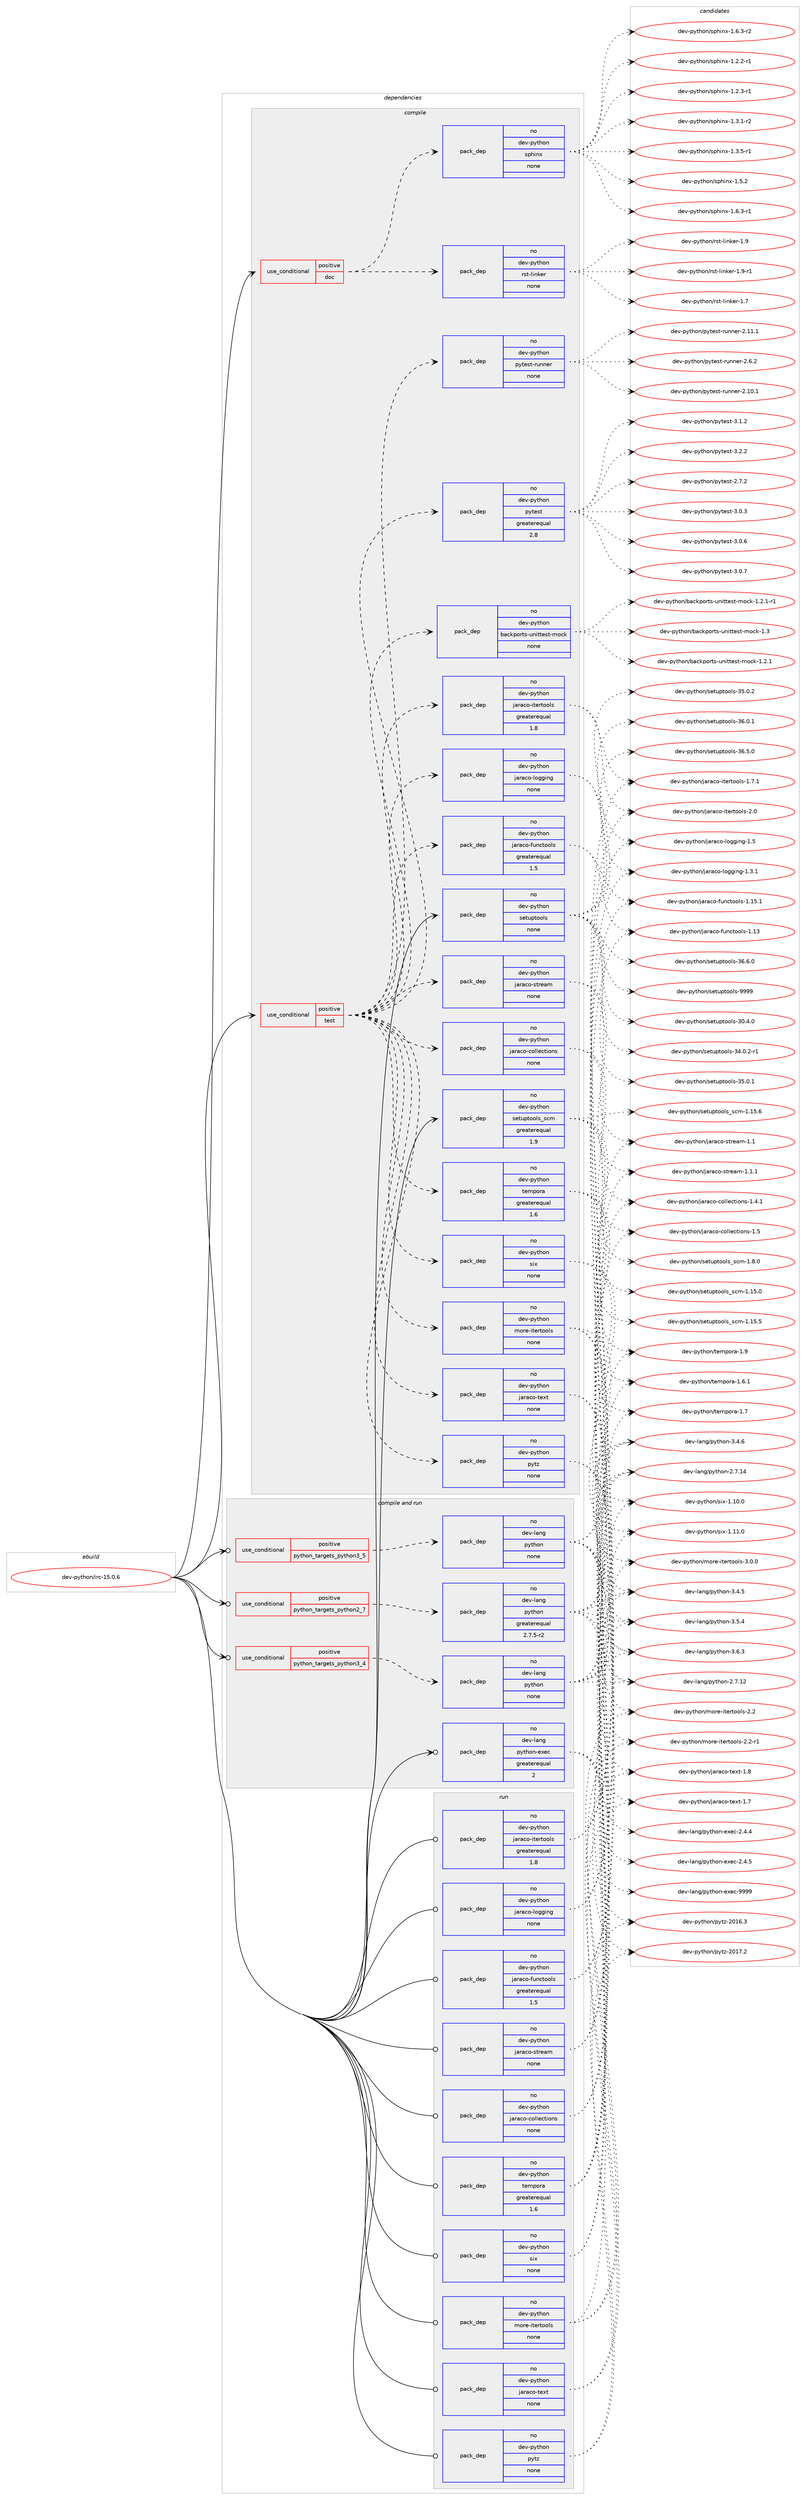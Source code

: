 digraph prolog {

# *************
# Graph options
# *************

newrank=true;
concentrate=true;
compound=true;
graph [rankdir=LR,fontname=Helvetica,fontsize=10,ranksep=1.5];#, ranksep=2.5, nodesep=0.2];
edge  [arrowhead=vee];
node  [fontname=Helvetica,fontsize=10];

# **********
# The ebuild
# **********

subgraph cluster_leftcol {
color=gray;
rank=same;
label=<<i>ebuild</i>>;
id [label="dev-python/irc-15.0.6", color=red, width=4, href="../dev-python/irc-15.0.6.svg"];
}

# ****************
# The dependencies
# ****************

subgraph cluster_midcol {
color=gray;
label=<<i>dependencies</i>>;
subgraph cluster_compile {
fillcolor="#eeeeee";
style=filled;
label=<<i>compile</i>>;
subgraph cond34206 {
dependency162104 [label=<<TABLE BORDER="0" CELLBORDER="1" CELLSPACING="0" CELLPADDING="4"><TR><TD ROWSPAN="3" CELLPADDING="10">use_conditional</TD></TR><TR><TD>positive</TD></TR><TR><TD>doc</TD></TR></TABLE>>, shape=none, color=red];
subgraph pack124046 {
dependency162105 [label=<<TABLE BORDER="0" CELLBORDER="1" CELLSPACING="0" CELLPADDING="4" WIDTH="220"><TR><TD ROWSPAN="6" CELLPADDING="30">pack_dep</TD></TR><TR><TD WIDTH="110">no</TD></TR><TR><TD>dev-python</TD></TR><TR><TD>rst-linker</TD></TR><TR><TD>none</TD></TR><TR><TD></TD></TR></TABLE>>, shape=none, color=blue];
}
dependency162104:e -> dependency162105:w [weight=20,style="dashed",arrowhead="vee"];
subgraph pack124047 {
dependency162106 [label=<<TABLE BORDER="0" CELLBORDER="1" CELLSPACING="0" CELLPADDING="4" WIDTH="220"><TR><TD ROWSPAN="6" CELLPADDING="30">pack_dep</TD></TR><TR><TD WIDTH="110">no</TD></TR><TR><TD>dev-python</TD></TR><TR><TD>sphinx</TD></TR><TR><TD>none</TD></TR><TR><TD></TD></TR></TABLE>>, shape=none, color=blue];
}
dependency162104:e -> dependency162106:w [weight=20,style="dashed",arrowhead="vee"];
}
id:e -> dependency162104:w [weight=20,style="solid",arrowhead="vee"];
subgraph cond34207 {
dependency162107 [label=<<TABLE BORDER="0" CELLBORDER="1" CELLSPACING="0" CELLPADDING="4"><TR><TD ROWSPAN="3" CELLPADDING="10">use_conditional</TD></TR><TR><TD>positive</TD></TR><TR><TD>test</TD></TR></TABLE>>, shape=none, color=red];
subgraph pack124048 {
dependency162108 [label=<<TABLE BORDER="0" CELLBORDER="1" CELLSPACING="0" CELLPADDING="4" WIDTH="220"><TR><TD ROWSPAN="6" CELLPADDING="30">pack_dep</TD></TR><TR><TD WIDTH="110">no</TD></TR><TR><TD>dev-python</TD></TR><TR><TD>jaraco-collections</TD></TR><TR><TD>none</TD></TR><TR><TD></TD></TR></TABLE>>, shape=none, color=blue];
}
dependency162107:e -> dependency162108:w [weight=20,style="dashed",arrowhead="vee"];
subgraph pack124049 {
dependency162109 [label=<<TABLE BORDER="0" CELLBORDER="1" CELLSPACING="0" CELLPADDING="4" WIDTH="220"><TR><TD ROWSPAN="6" CELLPADDING="30">pack_dep</TD></TR><TR><TD WIDTH="110">no</TD></TR><TR><TD>dev-python</TD></TR><TR><TD>jaraco-functools</TD></TR><TR><TD>greaterequal</TD></TR><TR><TD>1.5</TD></TR></TABLE>>, shape=none, color=blue];
}
dependency162107:e -> dependency162109:w [weight=20,style="dashed",arrowhead="vee"];
subgraph pack124050 {
dependency162110 [label=<<TABLE BORDER="0" CELLBORDER="1" CELLSPACING="0" CELLPADDING="4" WIDTH="220"><TR><TD ROWSPAN="6" CELLPADDING="30">pack_dep</TD></TR><TR><TD WIDTH="110">no</TD></TR><TR><TD>dev-python</TD></TR><TR><TD>jaraco-itertools</TD></TR><TR><TD>greaterequal</TD></TR><TR><TD>1.8</TD></TR></TABLE>>, shape=none, color=blue];
}
dependency162107:e -> dependency162110:w [weight=20,style="dashed",arrowhead="vee"];
subgraph pack124051 {
dependency162111 [label=<<TABLE BORDER="0" CELLBORDER="1" CELLSPACING="0" CELLPADDING="4" WIDTH="220"><TR><TD ROWSPAN="6" CELLPADDING="30">pack_dep</TD></TR><TR><TD WIDTH="110">no</TD></TR><TR><TD>dev-python</TD></TR><TR><TD>jaraco-logging</TD></TR><TR><TD>none</TD></TR><TR><TD></TD></TR></TABLE>>, shape=none, color=blue];
}
dependency162107:e -> dependency162111:w [weight=20,style="dashed",arrowhead="vee"];
subgraph pack124052 {
dependency162112 [label=<<TABLE BORDER="0" CELLBORDER="1" CELLSPACING="0" CELLPADDING="4" WIDTH="220"><TR><TD ROWSPAN="6" CELLPADDING="30">pack_dep</TD></TR><TR><TD WIDTH="110">no</TD></TR><TR><TD>dev-python</TD></TR><TR><TD>jaraco-stream</TD></TR><TR><TD>none</TD></TR><TR><TD></TD></TR></TABLE>>, shape=none, color=blue];
}
dependency162107:e -> dependency162112:w [weight=20,style="dashed",arrowhead="vee"];
subgraph pack124053 {
dependency162113 [label=<<TABLE BORDER="0" CELLBORDER="1" CELLSPACING="0" CELLPADDING="4" WIDTH="220"><TR><TD ROWSPAN="6" CELLPADDING="30">pack_dep</TD></TR><TR><TD WIDTH="110">no</TD></TR><TR><TD>dev-python</TD></TR><TR><TD>jaraco-text</TD></TR><TR><TD>none</TD></TR><TR><TD></TD></TR></TABLE>>, shape=none, color=blue];
}
dependency162107:e -> dependency162113:w [weight=20,style="dashed",arrowhead="vee"];
subgraph pack124054 {
dependency162114 [label=<<TABLE BORDER="0" CELLBORDER="1" CELLSPACING="0" CELLPADDING="4" WIDTH="220"><TR><TD ROWSPAN="6" CELLPADDING="30">pack_dep</TD></TR><TR><TD WIDTH="110">no</TD></TR><TR><TD>dev-python</TD></TR><TR><TD>more-itertools</TD></TR><TR><TD>none</TD></TR><TR><TD></TD></TR></TABLE>>, shape=none, color=blue];
}
dependency162107:e -> dependency162114:w [weight=20,style="dashed",arrowhead="vee"];
subgraph pack124055 {
dependency162115 [label=<<TABLE BORDER="0" CELLBORDER="1" CELLSPACING="0" CELLPADDING="4" WIDTH="220"><TR><TD ROWSPAN="6" CELLPADDING="30">pack_dep</TD></TR><TR><TD WIDTH="110">no</TD></TR><TR><TD>dev-python</TD></TR><TR><TD>pytz</TD></TR><TR><TD>none</TD></TR><TR><TD></TD></TR></TABLE>>, shape=none, color=blue];
}
dependency162107:e -> dependency162115:w [weight=20,style="dashed",arrowhead="vee"];
subgraph pack124056 {
dependency162116 [label=<<TABLE BORDER="0" CELLBORDER="1" CELLSPACING="0" CELLPADDING="4" WIDTH="220"><TR><TD ROWSPAN="6" CELLPADDING="30">pack_dep</TD></TR><TR><TD WIDTH="110">no</TD></TR><TR><TD>dev-python</TD></TR><TR><TD>six</TD></TR><TR><TD>none</TD></TR><TR><TD></TD></TR></TABLE>>, shape=none, color=blue];
}
dependency162107:e -> dependency162116:w [weight=20,style="dashed",arrowhead="vee"];
subgraph pack124057 {
dependency162117 [label=<<TABLE BORDER="0" CELLBORDER="1" CELLSPACING="0" CELLPADDING="4" WIDTH="220"><TR><TD ROWSPAN="6" CELLPADDING="30">pack_dep</TD></TR><TR><TD WIDTH="110">no</TD></TR><TR><TD>dev-python</TD></TR><TR><TD>tempora</TD></TR><TR><TD>greaterequal</TD></TR><TR><TD>1.6</TD></TR></TABLE>>, shape=none, color=blue];
}
dependency162107:e -> dependency162117:w [weight=20,style="dashed",arrowhead="vee"];
subgraph pack124058 {
dependency162118 [label=<<TABLE BORDER="0" CELLBORDER="1" CELLSPACING="0" CELLPADDING="4" WIDTH="220"><TR><TD ROWSPAN="6" CELLPADDING="30">pack_dep</TD></TR><TR><TD WIDTH="110">no</TD></TR><TR><TD>dev-python</TD></TR><TR><TD>backports-unittest-mock</TD></TR><TR><TD>none</TD></TR><TR><TD></TD></TR></TABLE>>, shape=none, color=blue];
}
dependency162107:e -> dependency162118:w [weight=20,style="dashed",arrowhead="vee"];
subgraph pack124059 {
dependency162119 [label=<<TABLE BORDER="0" CELLBORDER="1" CELLSPACING="0" CELLPADDING="4" WIDTH="220"><TR><TD ROWSPAN="6" CELLPADDING="30">pack_dep</TD></TR><TR><TD WIDTH="110">no</TD></TR><TR><TD>dev-python</TD></TR><TR><TD>pytest</TD></TR><TR><TD>greaterequal</TD></TR><TR><TD>2.8</TD></TR></TABLE>>, shape=none, color=blue];
}
dependency162107:e -> dependency162119:w [weight=20,style="dashed",arrowhead="vee"];
subgraph pack124060 {
dependency162120 [label=<<TABLE BORDER="0" CELLBORDER="1" CELLSPACING="0" CELLPADDING="4" WIDTH="220"><TR><TD ROWSPAN="6" CELLPADDING="30">pack_dep</TD></TR><TR><TD WIDTH="110">no</TD></TR><TR><TD>dev-python</TD></TR><TR><TD>pytest-runner</TD></TR><TR><TD>none</TD></TR><TR><TD></TD></TR></TABLE>>, shape=none, color=blue];
}
dependency162107:e -> dependency162120:w [weight=20,style="dashed",arrowhead="vee"];
}
id:e -> dependency162107:w [weight=20,style="solid",arrowhead="vee"];
subgraph pack124061 {
dependency162121 [label=<<TABLE BORDER="0" CELLBORDER="1" CELLSPACING="0" CELLPADDING="4" WIDTH="220"><TR><TD ROWSPAN="6" CELLPADDING="30">pack_dep</TD></TR><TR><TD WIDTH="110">no</TD></TR><TR><TD>dev-python</TD></TR><TR><TD>setuptools</TD></TR><TR><TD>none</TD></TR><TR><TD></TD></TR></TABLE>>, shape=none, color=blue];
}
id:e -> dependency162121:w [weight=20,style="solid",arrowhead="vee"];
subgraph pack124062 {
dependency162122 [label=<<TABLE BORDER="0" CELLBORDER="1" CELLSPACING="0" CELLPADDING="4" WIDTH="220"><TR><TD ROWSPAN="6" CELLPADDING="30">pack_dep</TD></TR><TR><TD WIDTH="110">no</TD></TR><TR><TD>dev-python</TD></TR><TR><TD>setuptools_scm</TD></TR><TR><TD>greaterequal</TD></TR><TR><TD>1.9</TD></TR></TABLE>>, shape=none, color=blue];
}
id:e -> dependency162122:w [weight=20,style="solid",arrowhead="vee"];
}
subgraph cluster_compileandrun {
fillcolor="#eeeeee";
style=filled;
label=<<i>compile and run</i>>;
subgraph cond34208 {
dependency162123 [label=<<TABLE BORDER="0" CELLBORDER="1" CELLSPACING="0" CELLPADDING="4"><TR><TD ROWSPAN="3" CELLPADDING="10">use_conditional</TD></TR><TR><TD>positive</TD></TR><TR><TD>python_targets_python2_7</TD></TR></TABLE>>, shape=none, color=red];
subgraph pack124063 {
dependency162124 [label=<<TABLE BORDER="0" CELLBORDER="1" CELLSPACING="0" CELLPADDING="4" WIDTH="220"><TR><TD ROWSPAN="6" CELLPADDING="30">pack_dep</TD></TR><TR><TD WIDTH="110">no</TD></TR><TR><TD>dev-lang</TD></TR><TR><TD>python</TD></TR><TR><TD>greaterequal</TD></TR><TR><TD>2.7.5-r2</TD></TR></TABLE>>, shape=none, color=blue];
}
dependency162123:e -> dependency162124:w [weight=20,style="dashed",arrowhead="vee"];
}
id:e -> dependency162123:w [weight=20,style="solid",arrowhead="odotvee"];
subgraph cond34209 {
dependency162125 [label=<<TABLE BORDER="0" CELLBORDER="1" CELLSPACING="0" CELLPADDING="4"><TR><TD ROWSPAN="3" CELLPADDING="10">use_conditional</TD></TR><TR><TD>positive</TD></TR><TR><TD>python_targets_python3_4</TD></TR></TABLE>>, shape=none, color=red];
subgraph pack124064 {
dependency162126 [label=<<TABLE BORDER="0" CELLBORDER="1" CELLSPACING="0" CELLPADDING="4" WIDTH="220"><TR><TD ROWSPAN="6" CELLPADDING="30">pack_dep</TD></TR><TR><TD WIDTH="110">no</TD></TR><TR><TD>dev-lang</TD></TR><TR><TD>python</TD></TR><TR><TD>none</TD></TR><TR><TD></TD></TR></TABLE>>, shape=none, color=blue];
}
dependency162125:e -> dependency162126:w [weight=20,style="dashed",arrowhead="vee"];
}
id:e -> dependency162125:w [weight=20,style="solid",arrowhead="odotvee"];
subgraph cond34210 {
dependency162127 [label=<<TABLE BORDER="0" CELLBORDER="1" CELLSPACING="0" CELLPADDING="4"><TR><TD ROWSPAN="3" CELLPADDING="10">use_conditional</TD></TR><TR><TD>positive</TD></TR><TR><TD>python_targets_python3_5</TD></TR></TABLE>>, shape=none, color=red];
subgraph pack124065 {
dependency162128 [label=<<TABLE BORDER="0" CELLBORDER="1" CELLSPACING="0" CELLPADDING="4" WIDTH="220"><TR><TD ROWSPAN="6" CELLPADDING="30">pack_dep</TD></TR><TR><TD WIDTH="110">no</TD></TR><TR><TD>dev-lang</TD></TR><TR><TD>python</TD></TR><TR><TD>none</TD></TR><TR><TD></TD></TR></TABLE>>, shape=none, color=blue];
}
dependency162127:e -> dependency162128:w [weight=20,style="dashed",arrowhead="vee"];
}
id:e -> dependency162127:w [weight=20,style="solid",arrowhead="odotvee"];
subgraph pack124066 {
dependency162129 [label=<<TABLE BORDER="0" CELLBORDER="1" CELLSPACING="0" CELLPADDING="4" WIDTH="220"><TR><TD ROWSPAN="6" CELLPADDING="30">pack_dep</TD></TR><TR><TD WIDTH="110">no</TD></TR><TR><TD>dev-lang</TD></TR><TR><TD>python-exec</TD></TR><TR><TD>greaterequal</TD></TR><TR><TD>2</TD></TR></TABLE>>, shape=none, color=blue];
}
id:e -> dependency162129:w [weight=20,style="solid",arrowhead="odotvee"];
}
subgraph cluster_run {
fillcolor="#eeeeee";
style=filled;
label=<<i>run</i>>;
subgraph pack124067 {
dependency162130 [label=<<TABLE BORDER="0" CELLBORDER="1" CELLSPACING="0" CELLPADDING="4" WIDTH="220"><TR><TD ROWSPAN="6" CELLPADDING="30">pack_dep</TD></TR><TR><TD WIDTH="110">no</TD></TR><TR><TD>dev-python</TD></TR><TR><TD>jaraco-collections</TD></TR><TR><TD>none</TD></TR><TR><TD></TD></TR></TABLE>>, shape=none, color=blue];
}
id:e -> dependency162130:w [weight=20,style="solid",arrowhead="odot"];
subgraph pack124068 {
dependency162131 [label=<<TABLE BORDER="0" CELLBORDER="1" CELLSPACING="0" CELLPADDING="4" WIDTH="220"><TR><TD ROWSPAN="6" CELLPADDING="30">pack_dep</TD></TR><TR><TD WIDTH="110">no</TD></TR><TR><TD>dev-python</TD></TR><TR><TD>jaraco-functools</TD></TR><TR><TD>greaterequal</TD></TR><TR><TD>1.5</TD></TR></TABLE>>, shape=none, color=blue];
}
id:e -> dependency162131:w [weight=20,style="solid",arrowhead="odot"];
subgraph pack124069 {
dependency162132 [label=<<TABLE BORDER="0" CELLBORDER="1" CELLSPACING="0" CELLPADDING="4" WIDTH="220"><TR><TD ROWSPAN="6" CELLPADDING="30">pack_dep</TD></TR><TR><TD WIDTH="110">no</TD></TR><TR><TD>dev-python</TD></TR><TR><TD>jaraco-itertools</TD></TR><TR><TD>greaterequal</TD></TR><TR><TD>1.8</TD></TR></TABLE>>, shape=none, color=blue];
}
id:e -> dependency162132:w [weight=20,style="solid",arrowhead="odot"];
subgraph pack124070 {
dependency162133 [label=<<TABLE BORDER="0" CELLBORDER="1" CELLSPACING="0" CELLPADDING="4" WIDTH="220"><TR><TD ROWSPAN="6" CELLPADDING="30">pack_dep</TD></TR><TR><TD WIDTH="110">no</TD></TR><TR><TD>dev-python</TD></TR><TR><TD>jaraco-logging</TD></TR><TR><TD>none</TD></TR><TR><TD></TD></TR></TABLE>>, shape=none, color=blue];
}
id:e -> dependency162133:w [weight=20,style="solid",arrowhead="odot"];
subgraph pack124071 {
dependency162134 [label=<<TABLE BORDER="0" CELLBORDER="1" CELLSPACING="0" CELLPADDING="4" WIDTH="220"><TR><TD ROWSPAN="6" CELLPADDING="30">pack_dep</TD></TR><TR><TD WIDTH="110">no</TD></TR><TR><TD>dev-python</TD></TR><TR><TD>jaraco-stream</TD></TR><TR><TD>none</TD></TR><TR><TD></TD></TR></TABLE>>, shape=none, color=blue];
}
id:e -> dependency162134:w [weight=20,style="solid",arrowhead="odot"];
subgraph pack124072 {
dependency162135 [label=<<TABLE BORDER="0" CELLBORDER="1" CELLSPACING="0" CELLPADDING="4" WIDTH="220"><TR><TD ROWSPAN="6" CELLPADDING="30">pack_dep</TD></TR><TR><TD WIDTH="110">no</TD></TR><TR><TD>dev-python</TD></TR><TR><TD>jaraco-text</TD></TR><TR><TD>none</TD></TR><TR><TD></TD></TR></TABLE>>, shape=none, color=blue];
}
id:e -> dependency162135:w [weight=20,style="solid",arrowhead="odot"];
subgraph pack124073 {
dependency162136 [label=<<TABLE BORDER="0" CELLBORDER="1" CELLSPACING="0" CELLPADDING="4" WIDTH="220"><TR><TD ROWSPAN="6" CELLPADDING="30">pack_dep</TD></TR><TR><TD WIDTH="110">no</TD></TR><TR><TD>dev-python</TD></TR><TR><TD>more-itertools</TD></TR><TR><TD>none</TD></TR><TR><TD></TD></TR></TABLE>>, shape=none, color=blue];
}
id:e -> dependency162136:w [weight=20,style="solid",arrowhead="odot"];
subgraph pack124074 {
dependency162137 [label=<<TABLE BORDER="0" CELLBORDER="1" CELLSPACING="0" CELLPADDING="4" WIDTH="220"><TR><TD ROWSPAN="6" CELLPADDING="30">pack_dep</TD></TR><TR><TD WIDTH="110">no</TD></TR><TR><TD>dev-python</TD></TR><TR><TD>pytz</TD></TR><TR><TD>none</TD></TR><TR><TD></TD></TR></TABLE>>, shape=none, color=blue];
}
id:e -> dependency162137:w [weight=20,style="solid",arrowhead="odot"];
subgraph pack124075 {
dependency162138 [label=<<TABLE BORDER="0" CELLBORDER="1" CELLSPACING="0" CELLPADDING="4" WIDTH="220"><TR><TD ROWSPAN="6" CELLPADDING="30">pack_dep</TD></TR><TR><TD WIDTH="110">no</TD></TR><TR><TD>dev-python</TD></TR><TR><TD>six</TD></TR><TR><TD>none</TD></TR><TR><TD></TD></TR></TABLE>>, shape=none, color=blue];
}
id:e -> dependency162138:w [weight=20,style="solid",arrowhead="odot"];
subgraph pack124076 {
dependency162139 [label=<<TABLE BORDER="0" CELLBORDER="1" CELLSPACING="0" CELLPADDING="4" WIDTH="220"><TR><TD ROWSPAN="6" CELLPADDING="30">pack_dep</TD></TR><TR><TD WIDTH="110">no</TD></TR><TR><TD>dev-python</TD></TR><TR><TD>tempora</TD></TR><TR><TD>greaterequal</TD></TR><TR><TD>1.6</TD></TR></TABLE>>, shape=none, color=blue];
}
id:e -> dependency162139:w [weight=20,style="solid",arrowhead="odot"];
}
}

# **************
# The candidates
# **************

subgraph cluster_choices {
rank=same;
color=gray;
label=<<i>candidates</i>>;

subgraph choice124046 {
color=black;
nodesep=1;
choice10010111845112121116104111110471141151164510810511010710111445494655 [label="dev-python/rst-linker-1.7", color=red, width=4,href="../dev-python/rst-linker-1.7.svg"];
choice10010111845112121116104111110471141151164510810511010710111445494657 [label="dev-python/rst-linker-1.9", color=red, width=4,href="../dev-python/rst-linker-1.9.svg"];
choice100101118451121211161041111104711411511645108105110107101114454946574511449 [label="dev-python/rst-linker-1.9-r1", color=red, width=4,href="../dev-python/rst-linker-1.9-r1.svg"];
dependency162105:e -> choice10010111845112121116104111110471141151164510810511010710111445494655:w [style=dotted,weight="100"];
dependency162105:e -> choice10010111845112121116104111110471141151164510810511010710111445494657:w [style=dotted,weight="100"];
dependency162105:e -> choice100101118451121211161041111104711411511645108105110107101114454946574511449:w [style=dotted,weight="100"];
}
subgraph choice124047 {
color=black;
nodesep=1;
choice10010111845112121116104111110471151121041051101204549465046504511449 [label="dev-python/sphinx-1.2.2-r1", color=red, width=4,href="../dev-python/sphinx-1.2.2-r1.svg"];
choice10010111845112121116104111110471151121041051101204549465046514511449 [label="dev-python/sphinx-1.2.3-r1", color=red, width=4,href="../dev-python/sphinx-1.2.3-r1.svg"];
choice10010111845112121116104111110471151121041051101204549465146494511450 [label="dev-python/sphinx-1.3.1-r2", color=red, width=4,href="../dev-python/sphinx-1.3.1-r2.svg"];
choice10010111845112121116104111110471151121041051101204549465146534511449 [label="dev-python/sphinx-1.3.5-r1", color=red, width=4,href="../dev-python/sphinx-1.3.5-r1.svg"];
choice1001011184511212111610411111047115112104105110120454946534650 [label="dev-python/sphinx-1.5.2", color=red, width=4,href="../dev-python/sphinx-1.5.2.svg"];
choice10010111845112121116104111110471151121041051101204549465446514511449 [label="dev-python/sphinx-1.6.3-r1", color=red, width=4,href="../dev-python/sphinx-1.6.3-r1.svg"];
choice10010111845112121116104111110471151121041051101204549465446514511450 [label="dev-python/sphinx-1.6.3-r2", color=red, width=4,href="../dev-python/sphinx-1.6.3-r2.svg"];
dependency162106:e -> choice10010111845112121116104111110471151121041051101204549465046504511449:w [style=dotted,weight="100"];
dependency162106:e -> choice10010111845112121116104111110471151121041051101204549465046514511449:w [style=dotted,weight="100"];
dependency162106:e -> choice10010111845112121116104111110471151121041051101204549465146494511450:w [style=dotted,weight="100"];
dependency162106:e -> choice10010111845112121116104111110471151121041051101204549465146534511449:w [style=dotted,weight="100"];
dependency162106:e -> choice1001011184511212111610411111047115112104105110120454946534650:w [style=dotted,weight="100"];
dependency162106:e -> choice10010111845112121116104111110471151121041051101204549465446514511449:w [style=dotted,weight="100"];
dependency162106:e -> choice10010111845112121116104111110471151121041051101204549465446514511450:w [style=dotted,weight="100"];
}
subgraph choice124048 {
color=black;
nodesep=1;
choice1001011184511212111610411111047106971149799111459911110810810199116105111110115454946524649 [label="dev-python/jaraco-collections-1.4.1", color=red, width=4,href="../dev-python/jaraco-collections-1.4.1.svg"];
choice100101118451121211161041111104710697114979911145991111081081019911610511111011545494653 [label="dev-python/jaraco-collections-1.5", color=red, width=4,href="../dev-python/jaraco-collections-1.5.svg"];
dependency162108:e -> choice1001011184511212111610411111047106971149799111459911110810810199116105111110115454946524649:w [style=dotted,weight="100"];
dependency162108:e -> choice100101118451121211161041111104710697114979911145991111081081019911610511111011545494653:w [style=dotted,weight="100"];
}
subgraph choice124049 {
color=black;
nodesep=1;
choice100101118451121211161041111104710697114979911145102117110991161111111081154549464951 [label="dev-python/jaraco-functools-1.13", color=red, width=4,href="../dev-python/jaraco-functools-1.13.svg"];
choice1001011184511212111610411111047106971149799111451021171109911611111110811545494649534649 [label="dev-python/jaraco-functools-1.15.1", color=red, width=4,href="../dev-python/jaraco-functools-1.15.1.svg"];
dependency162109:e -> choice100101118451121211161041111104710697114979911145102117110991161111111081154549464951:w [style=dotted,weight="100"];
dependency162109:e -> choice1001011184511212111610411111047106971149799111451021171109911611111110811545494649534649:w [style=dotted,weight="100"];
}
subgraph choice124050 {
color=black;
nodesep=1;
choice100101118451121211161041111104710697114979911145105116101114116111111108115454946554649 [label="dev-python/jaraco-itertools-1.7.1", color=red, width=4,href="../dev-python/jaraco-itertools-1.7.1.svg"];
choice10010111845112121116104111110471069711497991114510511610111411611111110811545504648 [label="dev-python/jaraco-itertools-2.0", color=red, width=4,href="../dev-python/jaraco-itertools-2.0.svg"];
dependency162110:e -> choice100101118451121211161041111104710697114979911145105116101114116111111108115454946554649:w [style=dotted,weight="100"];
dependency162110:e -> choice10010111845112121116104111110471069711497991114510511610111411611111110811545504648:w [style=dotted,weight="100"];
}
subgraph choice124051 {
color=black;
nodesep=1;
choice100101118451121211161041111104710697114979911145108111103103105110103454946514649 [label="dev-python/jaraco-logging-1.3.1", color=red, width=4,href="../dev-python/jaraco-logging-1.3.1.svg"];
choice10010111845112121116104111110471069711497991114510811110310310511010345494653 [label="dev-python/jaraco-logging-1.5", color=red, width=4,href="../dev-python/jaraco-logging-1.5.svg"];
dependency162111:e -> choice100101118451121211161041111104710697114979911145108111103103105110103454946514649:w [style=dotted,weight="100"];
dependency162111:e -> choice10010111845112121116104111110471069711497991114510811110310310511010345494653:w [style=dotted,weight="100"];
}
subgraph choice124052 {
color=black;
nodesep=1;
choice1001011184511212111610411111047106971149799111451151161141019710945494649 [label="dev-python/jaraco-stream-1.1", color=red, width=4,href="../dev-python/jaraco-stream-1.1.svg"];
choice10010111845112121116104111110471069711497991114511511611410197109454946494649 [label="dev-python/jaraco-stream-1.1.1", color=red, width=4,href="../dev-python/jaraco-stream-1.1.1.svg"];
dependency162112:e -> choice1001011184511212111610411111047106971149799111451151161141019710945494649:w [style=dotted,weight="100"];
dependency162112:e -> choice10010111845112121116104111110471069711497991114511511611410197109454946494649:w [style=dotted,weight="100"];
}
subgraph choice124053 {
color=black;
nodesep=1;
choice10010111845112121116104111110471069711497991114511610112011645494655 [label="dev-python/jaraco-text-1.7", color=red, width=4,href="../dev-python/jaraco-text-1.7.svg"];
choice10010111845112121116104111110471069711497991114511610112011645494656 [label="dev-python/jaraco-text-1.8", color=red, width=4,href="../dev-python/jaraco-text-1.8.svg"];
dependency162113:e -> choice10010111845112121116104111110471069711497991114511610112011645494655:w [style=dotted,weight="100"];
dependency162113:e -> choice10010111845112121116104111110471069711497991114511610112011645494656:w [style=dotted,weight="100"];
}
subgraph choice124054 {
color=black;
nodesep=1;
choice10010111845112121116104111110471091111141014510511610111411611111110811545504650 [label="dev-python/more-itertools-2.2", color=red, width=4,href="../dev-python/more-itertools-2.2.svg"];
choice100101118451121211161041111104710911111410145105116101114116111111108115455046504511449 [label="dev-python/more-itertools-2.2-r1", color=red, width=4,href="../dev-python/more-itertools-2.2-r1.svg"];
choice100101118451121211161041111104710911111410145105116101114116111111108115455146484648 [label="dev-python/more-itertools-3.0.0", color=red, width=4,href="../dev-python/more-itertools-3.0.0.svg"];
dependency162114:e -> choice10010111845112121116104111110471091111141014510511610111411611111110811545504650:w [style=dotted,weight="100"];
dependency162114:e -> choice100101118451121211161041111104710911111410145105116101114116111111108115455046504511449:w [style=dotted,weight="100"];
dependency162114:e -> choice100101118451121211161041111104710911111410145105116101114116111111108115455146484648:w [style=dotted,weight="100"];
}
subgraph choice124055 {
color=black;
nodesep=1;
choice100101118451121211161041111104711212111612245504849544651 [label="dev-python/pytz-2016.3", color=red, width=4,href="../dev-python/pytz-2016.3.svg"];
choice100101118451121211161041111104711212111612245504849554650 [label="dev-python/pytz-2017.2", color=red, width=4,href="../dev-python/pytz-2017.2.svg"];
dependency162115:e -> choice100101118451121211161041111104711212111612245504849544651:w [style=dotted,weight="100"];
dependency162115:e -> choice100101118451121211161041111104711212111612245504849554650:w [style=dotted,weight="100"];
}
subgraph choice124056 {
color=black;
nodesep=1;
choice100101118451121211161041111104711510512045494649484648 [label="dev-python/six-1.10.0", color=red, width=4,href="../dev-python/six-1.10.0.svg"];
choice100101118451121211161041111104711510512045494649494648 [label="dev-python/six-1.11.0", color=red, width=4,href="../dev-python/six-1.11.0.svg"];
dependency162116:e -> choice100101118451121211161041111104711510512045494649484648:w [style=dotted,weight="100"];
dependency162116:e -> choice100101118451121211161041111104711510512045494649494648:w [style=dotted,weight="100"];
}
subgraph choice124057 {
color=black;
nodesep=1;
choice100101118451121211161041111104711610110911211111497454946544649 [label="dev-python/tempora-1.6.1", color=red, width=4,href="../dev-python/tempora-1.6.1.svg"];
choice10010111845112121116104111110471161011091121111149745494655 [label="dev-python/tempora-1.7", color=red, width=4,href="../dev-python/tempora-1.7.svg"];
choice10010111845112121116104111110471161011091121111149745494657 [label="dev-python/tempora-1.9", color=red, width=4,href="../dev-python/tempora-1.9.svg"];
dependency162117:e -> choice100101118451121211161041111104711610110911211111497454946544649:w [style=dotted,weight="100"];
dependency162117:e -> choice10010111845112121116104111110471161011091121111149745494655:w [style=dotted,weight="100"];
dependency162117:e -> choice10010111845112121116104111110471161011091121111149745494657:w [style=dotted,weight="100"];
}
subgraph choice124058 {
color=black;
nodesep=1;
choice1001011184511212111610411111047989799107112111114116115451171101051161161011151164510911199107454946504649 [label="dev-python/backports-unittest-mock-1.2.1", color=red, width=4,href="../dev-python/backports-unittest-mock-1.2.1.svg"];
choice10010111845112121116104111110479897991071121111141161154511711010511611610111511645109111991074549465046494511449 [label="dev-python/backports-unittest-mock-1.2.1-r1", color=red, width=4,href="../dev-python/backports-unittest-mock-1.2.1-r1.svg"];
choice100101118451121211161041111104798979910711211111411611545117110105116116101115116451091119910745494651 [label="dev-python/backports-unittest-mock-1.3", color=red, width=4,href="../dev-python/backports-unittest-mock-1.3.svg"];
dependency162118:e -> choice1001011184511212111610411111047989799107112111114116115451171101051161161011151164510911199107454946504649:w [style=dotted,weight="100"];
dependency162118:e -> choice10010111845112121116104111110479897991071121111141161154511711010511611610111511645109111991074549465046494511449:w [style=dotted,weight="100"];
dependency162118:e -> choice100101118451121211161041111104798979910711211111411611545117110105116116101115116451091119910745494651:w [style=dotted,weight="100"];
}
subgraph choice124059 {
color=black;
nodesep=1;
choice1001011184511212111610411111047112121116101115116455046554650 [label="dev-python/pytest-2.7.2", color=red, width=4,href="../dev-python/pytest-2.7.2.svg"];
choice1001011184511212111610411111047112121116101115116455146484651 [label="dev-python/pytest-3.0.3", color=red, width=4,href="../dev-python/pytest-3.0.3.svg"];
choice1001011184511212111610411111047112121116101115116455146484654 [label="dev-python/pytest-3.0.6", color=red, width=4,href="../dev-python/pytest-3.0.6.svg"];
choice1001011184511212111610411111047112121116101115116455146484655 [label="dev-python/pytest-3.0.7", color=red, width=4,href="../dev-python/pytest-3.0.7.svg"];
choice1001011184511212111610411111047112121116101115116455146494650 [label="dev-python/pytest-3.1.2", color=red, width=4,href="../dev-python/pytest-3.1.2.svg"];
choice1001011184511212111610411111047112121116101115116455146504650 [label="dev-python/pytest-3.2.2", color=red, width=4,href="../dev-python/pytest-3.2.2.svg"];
dependency162119:e -> choice1001011184511212111610411111047112121116101115116455046554650:w [style=dotted,weight="100"];
dependency162119:e -> choice1001011184511212111610411111047112121116101115116455146484651:w [style=dotted,weight="100"];
dependency162119:e -> choice1001011184511212111610411111047112121116101115116455146484654:w [style=dotted,weight="100"];
dependency162119:e -> choice1001011184511212111610411111047112121116101115116455146484655:w [style=dotted,weight="100"];
dependency162119:e -> choice1001011184511212111610411111047112121116101115116455146494650:w [style=dotted,weight="100"];
dependency162119:e -> choice1001011184511212111610411111047112121116101115116455146504650:w [style=dotted,weight="100"];
}
subgraph choice124060 {
color=black;
nodesep=1;
choice10010111845112121116104111110471121211161011151164511411711011010111445504649484649 [label="dev-python/pytest-runner-2.10.1", color=red, width=4,href="../dev-python/pytest-runner-2.10.1.svg"];
choice10010111845112121116104111110471121211161011151164511411711011010111445504649494649 [label="dev-python/pytest-runner-2.11.1", color=red, width=4,href="../dev-python/pytest-runner-2.11.1.svg"];
choice100101118451121211161041111104711212111610111511645114117110110101114455046544650 [label="dev-python/pytest-runner-2.6.2", color=red, width=4,href="../dev-python/pytest-runner-2.6.2.svg"];
dependency162120:e -> choice10010111845112121116104111110471121211161011151164511411711011010111445504649484649:w [style=dotted,weight="100"];
dependency162120:e -> choice10010111845112121116104111110471121211161011151164511411711011010111445504649494649:w [style=dotted,weight="100"];
dependency162120:e -> choice100101118451121211161041111104711212111610111511645114117110110101114455046544650:w [style=dotted,weight="100"];
}
subgraph choice124061 {
color=black;
nodesep=1;
choice100101118451121211161041111104711510111611711211611111110811545514846524648 [label="dev-python/setuptools-30.4.0", color=red, width=4,href="../dev-python/setuptools-30.4.0.svg"];
choice1001011184511212111610411111047115101116117112116111111108115455152464846504511449 [label="dev-python/setuptools-34.0.2-r1", color=red, width=4,href="../dev-python/setuptools-34.0.2-r1.svg"];
choice100101118451121211161041111104711510111611711211611111110811545515346484649 [label="dev-python/setuptools-35.0.1", color=red, width=4,href="../dev-python/setuptools-35.0.1.svg"];
choice100101118451121211161041111104711510111611711211611111110811545515346484650 [label="dev-python/setuptools-35.0.2", color=red, width=4,href="../dev-python/setuptools-35.0.2.svg"];
choice100101118451121211161041111104711510111611711211611111110811545515446484649 [label="dev-python/setuptools-36.0.1", color=red, width=4,href="../dev-python/setuptools-36.0.1.svg"];
choice100101118451121211161041111104711510111611711211611111110811545515446534648 [label="dev-python/setuptools-36.5.0", color=red, width=4,href="../dev-python/setuptools-36.5.0.svg"];
choice100101118451121211161041111104711510111611711211611111110811545515446544648 [label="dev-python/setuptools-36.6.0", color=red, width=4,href="../dev-python/setuptools-36.6.0.svg"];
choice10010111845112121116104111110471151011161171121161111111081154557575757 [label="dev-python/setuptools-9999", color=red, width=4,href="../dev-python/setuptools-9999.svg"];
dependency162121:e -> choice100101118451121211161041111104711510111611711211611111110811545514846524648:w [style=dotted,weight="100"];
dependency162121:e -> choice1001011184511212111610411111047115101116117112116111111108115455152464846504511449:w [style=dotted,weight="100"];
dependency162121:e -> choice100101118451121211161041111104711510111611711211611111110811545515346484649:w [style=dotted,weight="100"];
dependency162121:e -> choice100101118451121211161041111104711510111611711211611111110811545515346484650:w [style=dotted,weight="100"];
dependency162121:e -> choice100101118451121211161041111104711510111611711211611111110811545515446484649:w [style=dotted,weight="100"];
dependency162121:e -> choice100101118451121211161041111104711510111611711211611111110811545515446534648:w [style=dotted,weight="100"];
dependency162121:e -> choice100101118451121211161041111104711510111611711211611111110811545515446544648:w [style=dotted,weight="100"];
dependency162121:e -> choice10010111845112121116104111110471151011161171121161111111081154557575757:w [style=dotted,weight="100"];
}
subgraph choice124062 {
color=black;
nodesep=1;
choice1001011184511212111610411111047115101116117112116111111108115951159910945494649534648 [label="dev-python/setuptools_scm-1.15.0", color=red, width=4,href="../dev-python/setuptools_scm-1.15.0.svg"];
choice1001011184511212111610411111047115101116117112116111111108115951159910945494649534653 [label="dev-python/setuptools_scm-1.15.5", color=red, width=4,href="../dev-python/setuptools_scm-1.15.5.svg"];
choice1001011184511212111610411111047115101116117112116111111108115951159910945494649534654 [label="dev-python/setuptools_scm-1.15.6", color=red, width=4,href="../dev-python/setuptools_scm-1.15.6.svg"];
choice10010111845112121116104111110471151011161171121161111111081159511599109454946564648 [label="dev-python/setuptools_scm-1.8.0", color=red, width=4,href="../dev-python/setuptools_scm-1.8.0.svg"];
dependency162122:e -> choice1001011184511212111610411111047115101116117112116111111108115951159910945494649534648:w [style=dotted,weight="100"];
dependency162122:e -> choice1001011184511212111610411111047115101116117112116111111108115951159910945494649534653:w [style=dotted,weight="100"];
dependency162122:e -> choice1001011184511212111610411111047115101116117112116111111108115951159910945494649534654:w [style=dotted,weight="100"];
dependency162122:e -> choice10010111845112121116104111110471151011161171121161111111081159511599109454946564648:w [style=dotted,weight="100"];
}
subgraph choice124063 {
color=black;
nodesep=1;
choice10010111845108971101034711212111610411111045504655464950 [label="dev-lang/python-2.7.12", color=red, width=4,href="../dev-lang/python-2.7.12.svg"];
choice10010111845108971101034711212111610411111045504655464952 [label="dev-lang/python-2.7.14", color=red, width=4,href="../dev-lang/python-2.7.14.svg"];
choice100101118451089711010347112121116104111110455146524653 [label="dev-lang/python-3.4.5", color=red, width=4,href="../dev-lang/python-3.4.5.svg"];
choice100101118451089711010347112121116104111110455146524654 [label="dev-lang/python-3.4.6", color=red, width=4,href="../dev-lang/python-3.4.6.svg"];
choice100101118451089711010347112121116104111110455146534652 [label="dev-lang/python-3.5.4", color=red, width=4,href="../dev-lang/python-3.5.4.svg"];
choice100101118451089711010347112121116104111110455146544651 [label="dev-lang/python-3.6.3", color=red, width=4,href="../dev-lang/python-3.6.3.svg"];
dependency162124:e -> choice10010111845108971101034711212111610411111045504655464950:w [style=dotted,weight="100"];
dependency162124:e -> choice10010111845108971101034711212111610411111045504655464952:w [style=dotted,weight="100"];
dependency162124:e -> choice100101118451089711010347112121116104111110455146524653:w [style=dotted,weight="100"];
dependency162124:e -> choice100101118451089711010347112121116104111110455146524654:w [style=dotted,weight="100"];
dependency162124:e -> choice100101118451089711010347112121116104111110455146534652:w [style=dotted,weight="100"];
dependency162124:e -> choice100101118451089711010347112121116104111110455146544651:w [style=dotted,weight="100"];
}
subgraph choice124064 {
color=black;
nodesep=1;
choice10010111845108971101034711212111610411111045504655464950 [label="dev-lang/python-2.7.12", color=red, width=4,href="../dev-lang/python-2.7.12.svg"];
choice10010111845108971101034711212111610411111045504655464952 [label="dev-lang/python-2.7.14", color=red, width=4,href="../dev-lang/python-2.7.14.svg"];
choice100101118451089711010347112121116104111110455146524653 [label="dev-lang/python-3.4.5", color=red, width=4,href="../dev-lang/python-3.4.5.svg"];
choice100101118451089711010347112121116104111110455146524654 [label="dev-lang/python-3.4.6", color=red, width=4,href="../dev-lang/python-3.4.6.svg"];
choice100101118451089711010347112121116104111110455146534652 [label="dev-lang/python-3.5.4", color=red, width=4,href="../dev-lang/python-3.5.4.svg"];
choice100101118451089711010347112121116104111110455146544651 [label="dev-lang/python-3.6.3", color=red, width=4,href="../dev-lang/python-3.6.3.svg"];
dependency162126:e -> choice10010111845108971101034711212111610411111045504655464950:w [style=dotted,weight="100"];
dependency162126:e -> choice10010111845108971101034711212111610411111045504655464952:w [style=dotted,weight="100"];
dependency162126:e -> choice100101118451089711010347112121116104111110455146524653:w [style=dotted,weight="100"];
dependency162126:e -> choice100101118451089711010347112121116104111110455146524654:w [style=dotted,weight="100"];
dependency162126:e -> choice100101118451089711010347112121116104111110455146534652:w [style=dotted,weight="100"];
dependency162126:e -> choice100101118451089711010347112121116104111110455146544651:w [style=dotted,weight="100"];
}
subgraph choice124065 {
color=black;
nodesep=1;
choice10010111845108971101034711212111610411111045504655464950 [label="dev-lang/python-2.7.12", color=red, width=4,href="../dev-lang/python-2.7.12.svg"];
choice10010111845108971101034711212111610411111045504655464952 [label="dev-lang/python-2.7.14", color=red, width=4,href="../dev-lang/python-2.7.14.svg"];
choice100101118451089711010347112121116104111110455146524653 [label="dev-lang/python-3.4.5", color=red, width=4,href="../dev-lang/python-3.4.5.svg"];
choice100101118451089711010347112121116104111110455146524654 [label="dev-lang/python-3.4.6", color=red, width=4,href="../dev-lang/python-3.4.6.svg"];
choice100101118451089711010347112121116104111110455146534652 [label="dev-lang/python-3.5.4", color=red, width=4,href="../dev-lang/python-3.5.4.svg"];
choice100101118451089711010347112121116104111110455146544651 [label="dev-lang/python-3.6.3", color=red, width=4,href="../dev-lang/python-3.6.3.svg"];
dependency162128:e -> choice10010111845108971101034711212111610411111045504655464950:w [style=dotted,weight="100"];
dependency162128:e -> choice10010111845108971101034711212111610411111045504655464952:w [style=dotted,weight="100"];
dependency162128:e -> choice100101118451089711010347112121116104111110455146524653:w [style=dotted,weight="100"];
dependency162128:e -> choice100101118451089711010347112121116104111110455146524654:w [style=dotted,weight="100"];
dependency162128:e -> choice100101118451089711010347112121116104111110455146534652:w [style=dotted,weight="100"];
dependency162128:e -> choice100101118451089711010347112121116104111110455146544651:w [style=dotted,weight="100"];
}
subgraph choice124066 {
color=black;
nodesep=1;
choice1001011184510897110103471121211161041111104510112010199455046524652 [label="dev-lang/python-exec-2.4.4", color=red, width=4,href="../dev-lang/python-exec-2.4.4.svg"];
choice1001011184510897110103471121211161041111104510112010199455046524653 [label="dev-lang/python-exec-2.4.5", color=red, width=4,href="../dev-lang/python-exec-2.4.5.svg"];
choice10010111845108971101034711212111610411111045101120101994557575757 [label="dev-lang/python-exec-9999", color=red, width=4,href="../dev-lang/python-exec-9999.svg"];
dependency162129:e -> choice1001011184510897110103471121211161041111104510112010199455046524652:w [style=dotted,weight="100"];
dependency162129:e -> choice1001011184510897110103471121211161041111104510112010199455046524653:w [style=dotted,weight="100"];
dependency162129:e -> choice10010111845108971101034711212111610411111045101120101994557575757:w [style=dotted,weight="100"];
}
subgraph choice124067 {
color=black;
nodesep=1;
choice1001011184511212111610411111047106971149799111459911110810810199116105111110115454946524649 [label="dev-python/jaraco-collections-1.4.1", color=red, width=4,href="../dev-python/jaraco-collections-1.4.1.svg"];
choice100101118451121211161041111104710697114979911145991111081081019911610511111011545494653 [label="dev-python/jaraco-collections-1.5", color=red, width=4,href="../dev-python/jaraco-collections-1.5.svg"];
dependency162130:e -> choice1001011184511212111610411111047106971149799111459911110810810199116105111110115454946524649:w [style=dotted,weight="100"];
dependency162130:e -> choice100101118451121211161041111104710697114979911145991111081081019911610511111011545494653:w [style=dotted,weight="100"];
}
subgraph choice124068 {
color=black;
nodesep=1;
choice100101118451121211161041111104710697114979911145102117110991161111111081154549464951 [label="dev-python/jaraco-functools-1.13", color=red, width=4,href="../dev-python/jaraco-functools-1.13.svg"];
choice1001011184511212111610411111047106971149799111451021171109911611111110811545494649534649 [label="dev-python/jaraco-functools-1.15.1", color=red, width=4,href="../dev-python/jaraco-functools-1.15.1.svg"];
dependency162131:e -> choice100101118451121211161041111104710697114979911145102117110991161111111081154549464951:w [style=dotted,weight="100"];
dependency162131:e -> choice1001011184511212111610411111047106971149799111451021171109911611111110811545494649534649:w [style=dotted,weight="100"];
}
subgraph choice124069 {
color=black;
nodesep=1;
choice100101118451121211161041111104710697114979911145105116101114116111111108115454946554649 [label="dev-python/jaraco-itertools-1.7.1", color=red, width=4,href="../dev-python/jaraco-itertools-1.7.1.svg"];
choice10010111845112121116104111110471069711497991114510511610111411611111110811545504648 [label="dev-python/jaraco-itertools-2.0", color=red, width=4,href="../dev-python/jaraco-itertools-2.0.svg"];
dependency162132:e -> choice100101118451121211161041111104710697114979911145105116101114116111111108115454946554649:w [style=dotted,weight="100"];
dependency162132:e -> choice10010111845112121116104111110471069711497991114510511610111411611111110811545504648:w [style=dotted,weight="100"];
}
subgraph choice124070 {
color=black;
nodesep=1;
choice100101118451121211161041111104710697114979911145108111103103105110103454946514649 [label="dev-python/jaraco-logging-1.3.1", color=red, width=4,href="../dev-python/jaraco-logging-1.3.1.svg"];
choice10010111845112121116104111110471069711497991114510811110310310511010345494653 [label="dev-python/jaraco-logging-1.5", color=red, width=4,href="../dev-python/jaraco-logging-1.5.svg"];
dependency162133:e -> choice100101118451121211161041111104710697114979911145108111103103105110103454946514649:w [style=dotted,weight="100"];
dependency162133:e -> choice10010111845112121116104111110471069711497991114510811110310310511010345494653:w [style=dotted,weight="100"];
}
subgraph choice124071 {
color=black;
nodesep=1;
choice1001011184511212111610411111047106971149799111451151161141019710945494649 [label="dev-python/jaraco-stream-1.1", color=red, width=4,href="../dev-python/jaraco-stream-1.1.svg"];
choice10010111845112121116104111110471069711497991114511511611410197109454946494649 [label="dev-python/jaraco-stream-1.1.1", color=red, width=4,href="../dev-python/jaraco-stream-1.1.1.svg"];
dependency162134:e -> choice1001011184511212111610411111047106971149799111451151161141019710945494649:w [style=dotted,weight="100"];
dependency162134:e -> choice10010111845112121116104111110471069711497991114511511611410197109454946494649:w [style=dotted,weight="100"];
}
subgraph choice124072 {
color=black;
nodesep=1;
choice10010111845112121116104111110471069711497991114511610112011645494655 [label="dev-python/jaraco-text-1.7", color=red, width=4,href="../dev-python/jaraco-text-1.7.svg"];
choice10010111845112121116104111110471069711497991114511610112011645494656 [label="dev-python/jaraco-text-1.8", color=red, width=4,href="../dev-python/jaraco-text-1.8.svg"];
dependency162135:e -> choice10010111845112121116104111110471069711497991114511610112011645494655:w [style=dotted,weight="100"];
dependency162135:e -> choice10010111845112121116104111110471069711497991114511610112011645494656:w [style=dotted,weight="100"];
}
subgraph choice124073 {
color=black;
nodesep=1;
choice10010111845112121116104111110471091111141014510511610111411611111110811545504650 [label="dev-python/more-itertools-2.2", color=red, width=4,href="../dev-python/more-itertools-2.2.svg"];
choice100101118451121211161041111104710911111410145105116101114116111111108115455046504511449 [label="dev-python/more-itertools-2.2-r1", color=red, width=4,href="../dev-python/more-itertools-2.2-r1.svg"];
choice100101118451121211161041111104710911111410145105116101114116111111108115455146484648 [label="dev-python/more-itertools-3.0.0", color=red, width=4,href="../dev-python/more-itertools-3.0.0.svg"];
dependency162136:e -> choice10010111845112121116104111110471091111141014510511610111411611111110811545504650:w [style=dotted,weight="100"];
dependency162136:e -> choice100101118451121211161041111104710911111410145105116101114116111111108115455046504511449:w [style=dotted,weight="100"];
dependency162136:e -> choice100101118451121211161041111104710911111410145105116101114116111111108115455146484648:w [style=dotted,weight="100"];
}
subgraph choice124074 {
color=black;
nodesep=1;
choice100101118451121211161041111104711212111612245504849544651 [label="dev-python/pytz-2016.3", color=red, width=4,href="../dev-python/pytz-2016.3.svg"];
choice100101118451121211161041111104711212111612245504849554650 [label="dev-python/pytz-2017.2", color=red, width=4,href="../dev-python/pytz-2017.2.svg"];
dependency162137:e -> choice100101118451121211161041111104711212111612245504849544651:w [style=dotted,weight="100"];
dependency162137:e -> choice100101118451121211161041111104711212111612245504849554650:w [style=dotted,weight="100"];
}
subgraph choice124075 {
color=black;
nodesep=1;
choice100101118451121211161041111104711510512045494649484648 [label="dev-python/six-1.10.0", color=red, width=4,href="../dev-python/six-1.10.0.svg"];
choice100101118451121211161041111104711510512045494649494648 [label="dev-python/six-1.11.0", color=red, width=4,href="../dev-python/six-1.11.0.svg"];
dependency162138:e -> choice100101118451121211161041111104711510512045494649484648:w [style=dotted,weight="100"];
dependency162138:e -> choice100101118451121211161041111104711510512045494649494648:w [style=dotted,weight="100"];
}
subgraph choice124076 {
color=black;
nodesep=1;
choice100101118451121211161041111104711610110911211111497454946544649 [label="dev-python/tempora-1.6.1", color=red, width=4,href="../dev-python/tempora-1.6.1.svg"];
choice10010111845112121116104111110471161011091121111149745494655 [label="dev-python/tempora-1.7", color=red, width=4,href="../dev-python/tempora-1.7.svg"];
choice10010111845112121116104111110471161011091121111149745494657 [label="dev-python/tempora-1.9", color=red, width=4,href="../dev-python/tempora-1.9.svg"];
dependency162139:e -> choice100101118451121211161041111104711610110911211111497454946544649:w [style=dotted,weight="100"];
dependency162139:e -> choice10010111845112121116104111110471161011091121111149745494655:w [style=dotted,weight="100"];
dependency162139:e -> choice10010111845112121116104111110471161011091121111149745494657:w [style=dotted,weight="100"];
}
}

}
